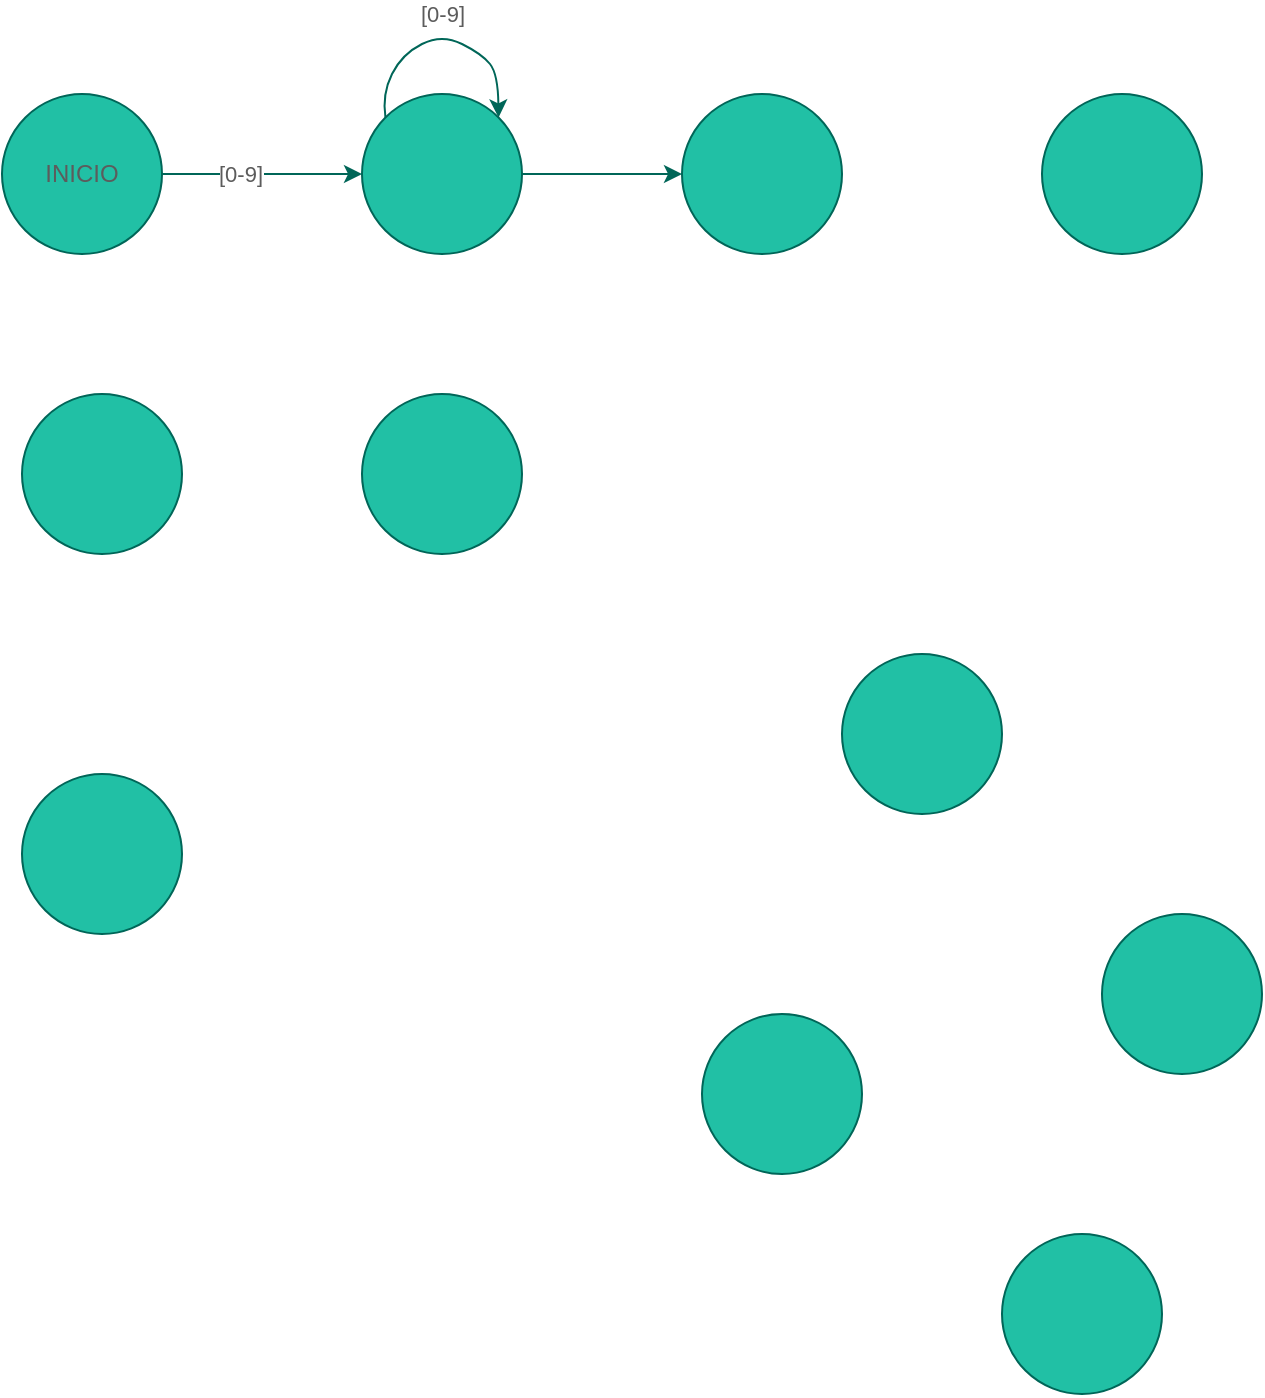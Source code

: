 <mxfile version="13.7.9" type="github">
  <diagram id="tLe0fE9Jx7FF0J_R0xIS" name="Page-1">
    <mxGraphModel dx="1422" dy="738" grid="1" gridSize="10" guides="1" tooltips="1" connect="1" arrows="1" fold="1" page="1" pageScale="1" pageWidth="827" pageHeight="1169" math="0" shadow="0">
      <root>
        <mxCell id="0" />
        <mxCell id="1" parent="0" />
        <mxCell id="HooWPe_33ltspAW23Gbh-15" style="edgeStyle=orthogonalEdgeStyle;orthogonalLoop=1;jettySize=auto;html=1;entryX=0.5;entryY=0;entryDx=0;entryDy=0;strokeColor=#006658;fontColor=#5C5C5C;curved=1;" edge="1" parent="1" source="HooWPe_33ltspAW23Gbh-2" target="HooWPe_33ltspAW23Gbh-9">
          <mxGeometry relative="1" as="geometry" />
        </mxCell>
        <mxCell id="HooWPe_33ltspAW23Gbh-16" value="[0-9]" style="edgeLabel;html=1;align=center;verticalAlign=middle;resizable=0;points=[];fontColor=#5C5C5C;rounded=1;" vertex="1" connectable="0" parent="HooWPe_33ltspAW23Gbh-15">
          <mxGeometry x="-0.733" relative="1" as="geometry">
            <mxPoint x="25" as="offset" />
          </mxGeometry>
        </mxCell>
        <mxCell id="HooWPe_33ltspAW23Gbh-2" value="&lt;div&gt;INICIO&lt;/div&gt;" style="ellipse;whiteSpace=wrap;html=1;aspect=fixed;fillColor=#21C0A5;strokeColor=#006658;direction=south;fontColor=#5C5C5C;rounded=1;" vertex="1" parent="1">
          <mxGeometry x="100" y="80" width="80" height="80" as="geometry" />
        </mxCell>
        <mxCell id="HooWPe_33ltspAW23Gbh-6" value="" style="ellipse;whiteSpace=wrap;html=1;aspect=fixed;fillColor=#21C0A5;strokeColor=#006658;fontColor=#5C5C5C;rounded=1;" vertex="1" parent="1">
          <mxGeometry x="110" y="230" width="80" height="80" as="geometry" />
        </mxCell>
        <mxCell id="HooWPe_33ltspAW23Gbh-7" value="" style="ellipse;whiteSpace=wrap;html=1;aspect=fixed;fillColor=#21C0A5;strokeColor=#006658;fontColor=#5C5C5C;rounded=1;" vertex="1" parent="1">
          <mxGeometry x="620" y="80" width="80" height="80" as="geometry" />
        </mxCell>
        <mxCell id="HooWPe_33ltspAW23Gbh-8" value="" style="ellipse;whiteSpace=wrap;html=1;aspect=fixed;fillColor=#21C0A5;strokeColor=#006658;fontColor=#5C5C5C;rounded=1;" vertex="1" parent="1">
          <mxGeometry x="440" y="80" width="80" height="80" as="geometry" />
        </mxCell>
        <mxCell id="HooWPe_33ltspAW23Gbh-28" style="edgeStyle=orthogonalEdgeStyle;curved=1;orthogonalLoop=1;jettySize=auto;html=1;entryX=0;entryY=0.5;entryDx=0;entryDy=0;strokeColor=#006658;fillColor=#21C0A5;fontColor=#5C5C5C;" edge="1" parent="1" source="HooWPe_33ltspAW23Gbh-9" target="HooWPe_33ltspAW23Gbh-8">
          <mxGeometry relative="1" as="geometry" />
        </mxCell>
        <mxCell id="HooWPe_33ltspAW23Gbh-9" value="" style="ellipse;whiteSpace=wrap;html=1;aspect=fixed;rotation=-90;fillColor=#21C0A5;strokeColor=#006658;fontColor=#5C5C5C;rounded=1;" vertex="1" parent="1">
          <mxGeometry x="280" y="80" width="80" height="80" as="geometry" />
        </mxCell>
        <mxCell id="HooWPe_33ltspAW23Gbh-10" value="" style="ellipse;whiteSpace=wrap;html=1;aspect=fixed;fillColor=#21C0A5;strokeColor=#006658;fontColor=#5C5C5C;rounded=1;" vertex="1" parent="1">
          <mxGeometry x="280" y="230" width="80" height="80" as="geometry" />
        </mxCell>
        <mxCell id="HooWPe_33ltspAW23Gbh-11" value="" style="ellipse;whiteSpace=wrap;html=1;aspect=fixed;fillColor=#21C0A5;strokeColor=#006658;fontColor=#5C5C5C;rounded=1;" vertex="1" parent="1">
          <mxGeometry x="650" y="490" width="80" height="80" as="geometry" />
        </mxCell>
        <mxCell id="HooWPe_33ltspAW23Gbh-12" value="" style="ellipse;whiteSpace=wrap;html=1;aspect=fixed;fillColor=#21C0A5;strokeColor=#006658;fontColor=#5C5C5C;rounded=1;" vertex="1" parent="1">
          <mxGeometry x="450" y="540" width="80" height="80" as="geometry" />
        </mxCell>
        <mxCell id="HooWPe_33ltspAW23Gbh-13" value="" style="ellipse;whiteSpace=wrap;html=1;aspect=fixed;fillColor=#21C0A5;strokeColor=#006658;fontColor=#5C5C5C;rounded=1;" vertex="1" parent="1">
          <mxGeometry x="600" y="650" width="80" height="80" as="geometry" />
        </mxCell>
        <mxCell id="HooWPe_33ltspAW23Gbh-14" value="" style="ellipse;whiteSpace=wrap;html=1;aspect=fixed;fillColor=#21C0A5;strokeColor=#006658;fontColor=#5C5C5C;rounded=1;" vertex="1" parent="1">
          <mxGeometry x="520" y="360" width="80" height="80" as="geometry" />
        </mxCell>
        <mxCell id="HooWPe_33ltspAW23Gbh-24" value="" style="endArrow=classic;html=1;exitX=1;exitY=0;exitDx=0;exitDy=0;strokeColor=#006658;fontColor=#5C5C5C;curved=1;entryX=1;entryY=1;entryDx=0;entryDy=0;" edge="1" parent="1" source="HooWPe_33ltspAW23Gbh-9" target="HooWPe_33ltspAW23Gbh-9">
          <mxGeometry width="50" height="50" relative="1" as="geometry">
            <mxPoint x="240" y="80" as="sourcePoint" />
            <mxPoint x="370" y="82" as="targetPoint" />
            <Array as="points">
              <mxPoint x="290" y="80" />
              <mxPoint x="300" y="60" />
              <mxPoint x="320" y="50" />
              <mxPoint x="340" y="60" />
              <mxPoint x="348" y="70" />
            </Array>
          </mxGeometry>
        </mxCell>
        <mxCell id="HooWPe_33ltspAW23Gbh-25" value="[0-9]" style="edgeLabel;html=1;align=center;verticalAlign=middle;resizable=0;points=[];fontColor=#5C5C5C;" vertex="1" connectable="0" parent="HooWPe_33ltspAW23Gbh-24">
          <mxGeometry x="0.182" y="-4" relative="1" as="geometry">
            <mxPoint x="-7.55" y="-18.25" as="offset" />
          </mxGeometry>
        </mxCell>
        <mxCell id="HooWPe_33ltspAW23Gbh-27" value="" style="ellipse;whiteSpace=wrap;html=1;aspect=fixed;rounded=1;strokeColor=#006658;fillColor=#21C0A5;fontColor=#5C5C5C;" vertex="1" parent="1">
          <mxGeometry x="110" y="420" width="80" height="80" as="geometry" />
        </mxCell>
      </root>
    </mxGraphModel>
  </diagram>
</mxfile>
